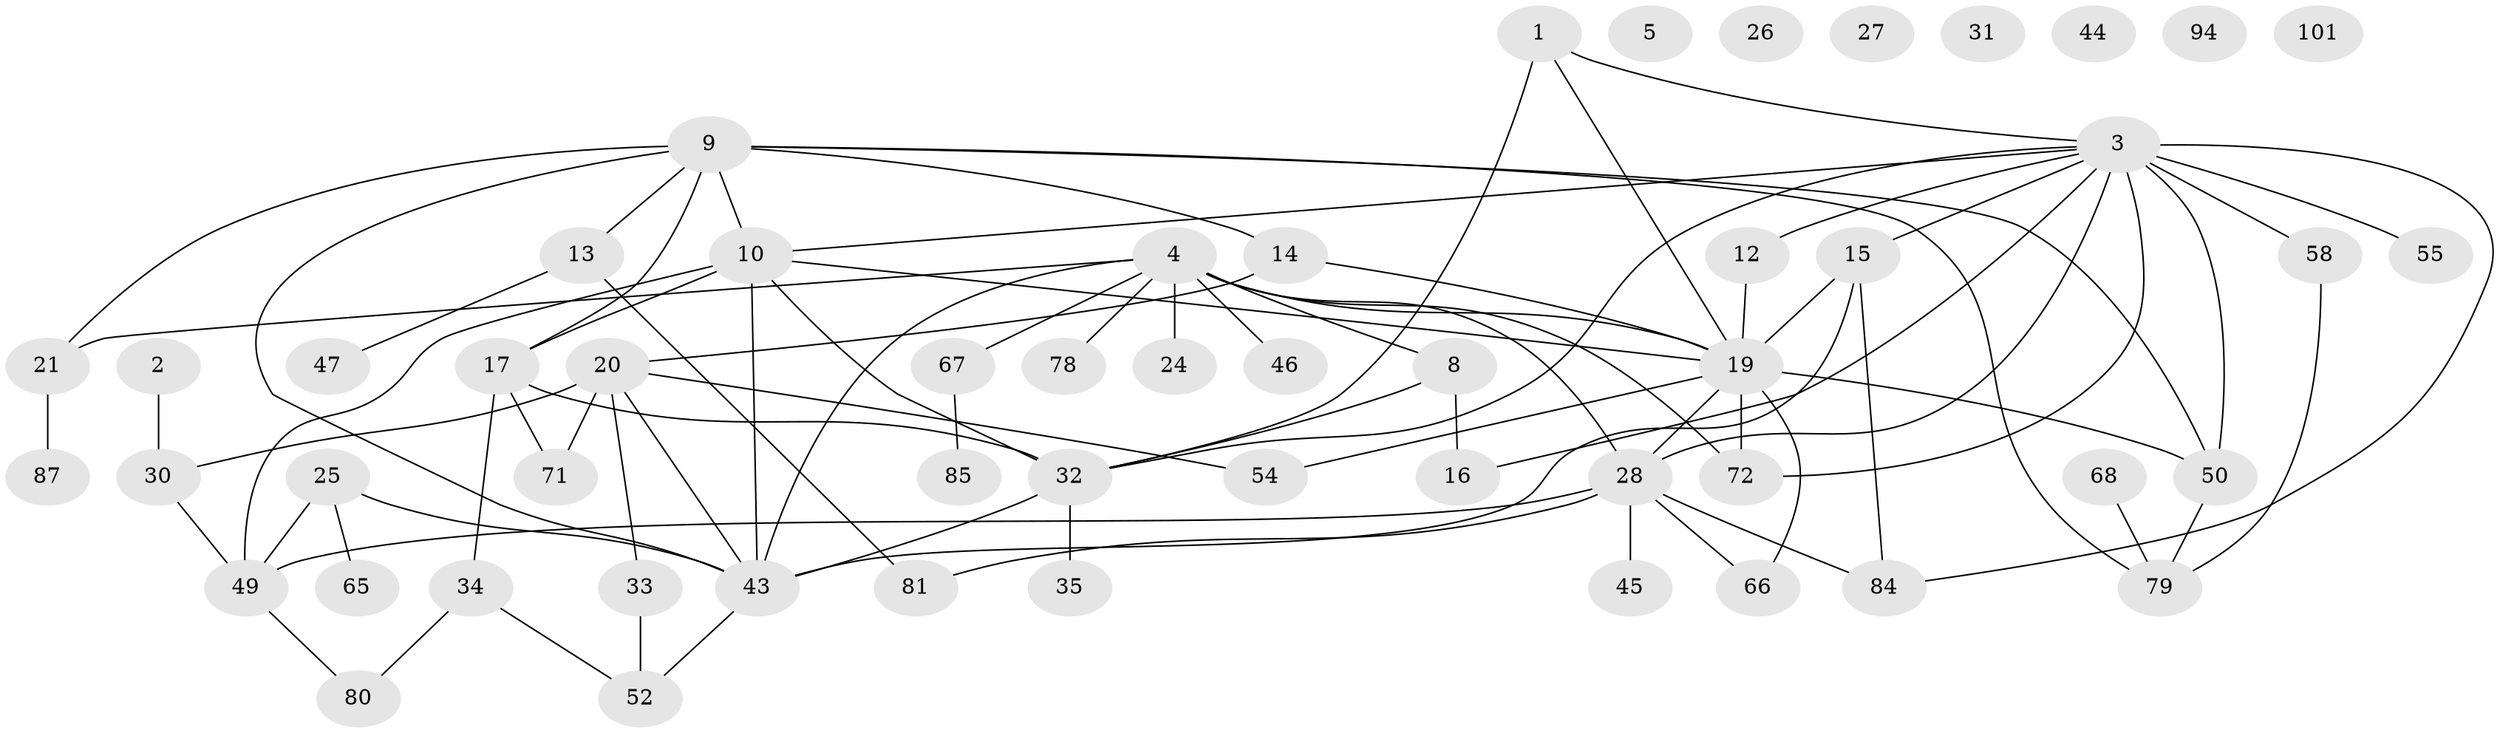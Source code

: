// original degree distribution, {3: 0.25925925925925924, 1: 0.19444444444444445, 5: 0.07407407407407407, 0: 0.06481481481481481, 4: 0.1111111111111111, 7: 0.027777777777777776, 2: 0.24074074074074073, 6: 0.027777777777777776}
// Generated by graph-tools (version 1.1) at 2025/16/03/04/25 18:16:35]
// undirected, 54 vertices, 82 edges
graph export_dot {
graph [start="1"]
  node [color=gray90,style=filled];
  1 [super="+61"];
  2;
  3 [super="+89+39+7"];
  4 [super="+18+6"];
  5;
  8 [super="+77+56+74"];
  9 [super="+88+70"];
  10 [super="+42+82+106"];
  12;
  13 [super="+37+38+51"];
  14;
  15 [super="+95+99"];
  16;
  17 [super="+92+41"];
  19 [super="+69"];
  20 [super="+108"];
  21 [super="+22"];
  24;
  25;
  26;
  27;
  28 [super="+29"];
  30;
  31;
  32 [super="+90+73"];
  33;
  34 [super="+63"];
  35;
  43 [super="+48"];
  44;
  45 [super="+76"];
  46;
  47 [super="+59"];
  49 [super="+64"];
  50 [super="+57+53"];
  52;
  54;
  55;
  58;
  65;
  66;
  67;
  68;
  71 [super="+96"];
  72;
  78;
  79 [super="+86"];
  80;
  81;
  84;
  85;
  87;
  94;
  101;
  1 -- 32;
  1 -- 19;
  1 -- 3;
  2 -- 30;
  3 -- 10;
  3 -- 32;
  3 -- 16;
  3 -- 50 [weight=2];
  3 -- 55;
  3 -- 72;
  3 -- 12 [weight=2];
  3 -- 28 [weight=2];
  3 -- 15;
  3 -- 84;
  3 -- 58;
  4 -- 78;
  4 -- 67;
  4 -- 21;
  4 -- 72;
  4 -- 24;
  4 -- 46;
  4 -- 43;
  4 -- 8;
  4 -- 28;
  4 -- 19;
  8 -- 32;
  8 -- 16;
  9 -- 14;
  9 -- 21;
  9 -- 79;
  9 -- 50;
  9 -- 17;
  9 -- 10;
  9 -- 13;
  9 -- 43;
  10 -- 49;
  10 -- 17 [weight=2];
  10 -- 32;
  10 -- 43;
  10 -- 19;
  12 -- 19;
  13 -- 81;
  13 -- 47;
  14 -- 20;
  14 -- 19;
  15 -- 84;
  15 -- 43;
  15 -- 19;
  17 -- 71;
  17 -- 34;
  17 -- 32;
  19 -- 66;
  19 -- 72;
  19 -- 50;
  19 -- 54;
  19 -- 28;
  20 -- 54;
  20 -- 33;
  20 -- 30;
  20 -- 71;
  20 -- 43;
  21 -- 87;
  25 -- 49;
  25 -- 65;
  25 -- 43;
  28 -- 49;
  28 -- 66;
  28 -- 45;
  28 -- 81;
  28 -- 84;
  30 -- 49;
  32 -- 35;
  32 -- 43 [weight=2];
  33 -- 52;
  34 -- 52;
  34 -- 80;
  43 -- 52;
  49 -- 80;
  50 -- 79;
  58 -- 79;
  67 -- 85;
  68 -- 79;
}
